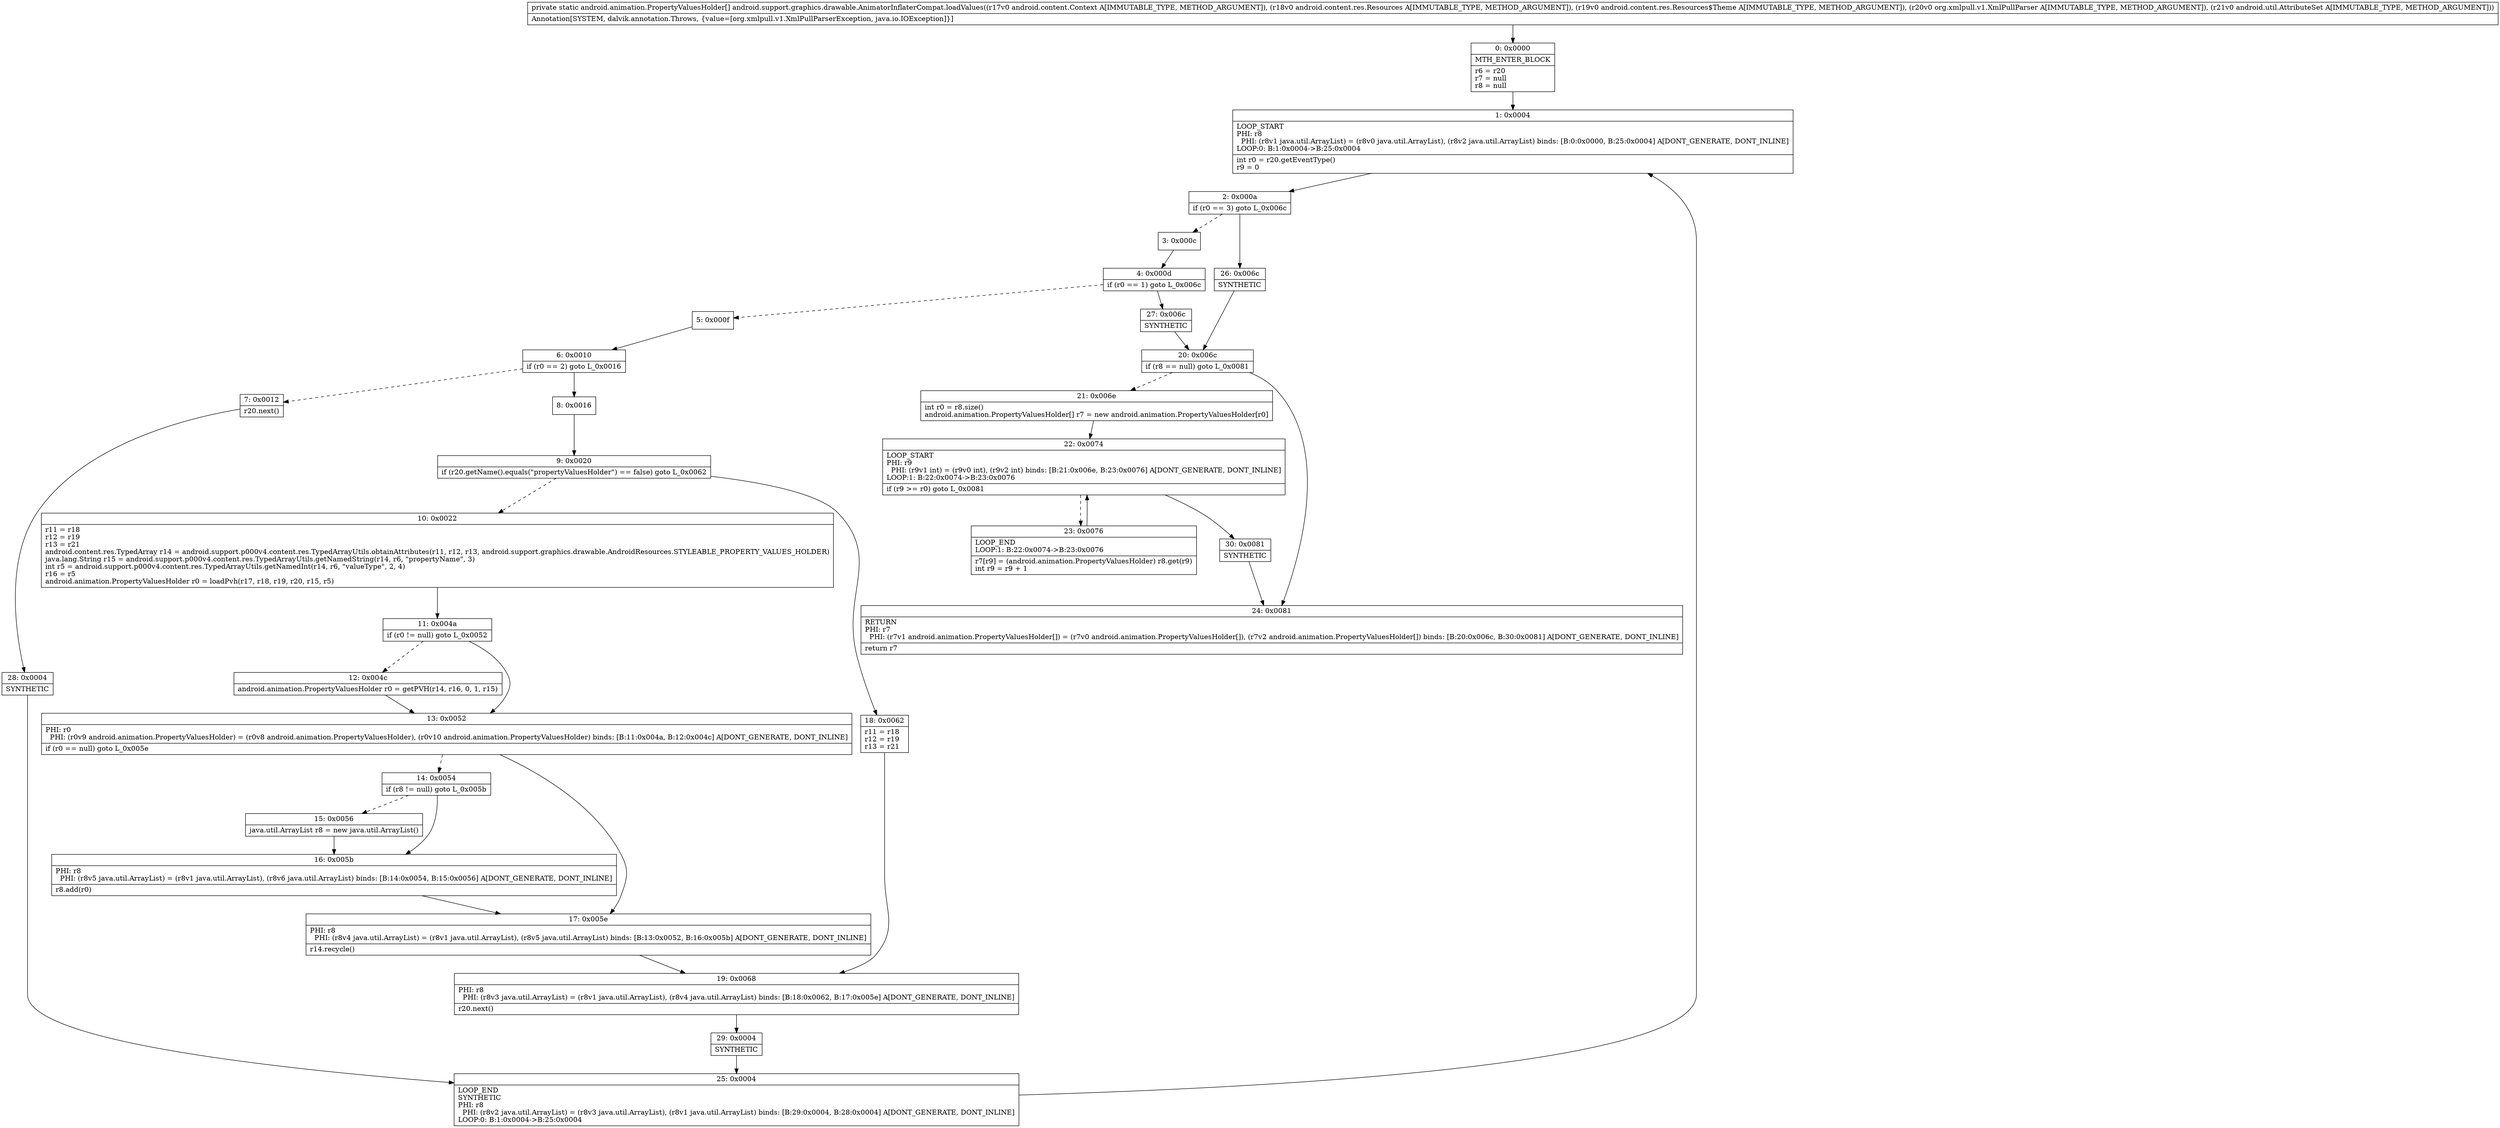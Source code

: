 digraph "CFG forandroid.support.graphics.drawable.AnimatorInflaterCompat.loadValues(Landroid\/content\/Context;Landroid\/content\/res\/Resources;Landroid\/content\/res\/Resources$Theme;Lorg\/xmlpull\/v1\/XmlPullParser;Landroid\/util\/AttributeSet;)[Landroid\/animation\/PropertyValuesHolder;" {
Node_0 [shape=record,label="{0\:\ 0x0000|MTH_ENTER_BLOCK\l|r6 = r20\lr7 = null\lr8 = null\l}"];
Node_1 [shape=record,label="{1\:\ 0x0004|LOOP_START\lPHI: r8 \l  PHI: (r8v1 java.util.ArrayList) = (r8v0 java.util.ArrayList), (r8v2 java.util.ArrayList) binds: [B:0:0x0000, B:25:0x0004] A[DONT_GENERATE, DONT_INLINE]\lLOOP:0: B:1:0x0004\-\>B:25:0x0004\l|int r0 = r20.getEventType()\lr9 = 0\l}"];
Node_2 [shape=record,label="{2\:\ 0x000a|if (r0 == 3) goto L_0x006c\l}"];
Node_3 [shape=record,label="{3\:\ 0x000c}"];
Node_4 [shape=record,label="{4\:\ 0x000d|if (r0 == 1) goto L_0x006c\l}"];
Node_5 [shape=record,label="{5\:\ 0x000f}"];
Node_6 [shape=record,label="{6\:\ 0x0010|if (r0 == 2) goto L_0x0016\l}"];
Node_7 [shape=record,label="{7\:\ 0x0012|r20.next()\l}"];
Node_8 [shape=record,label="{8\:\ 0x0016}"];
Node_9 [shape=record,label="{9\:\ 0x0020|if (r20.getName().equals(\"propertyValuesHolder\") == false) goto L_0x0062\l}"];
Node_10 [shape=record,label="{10\:\ 0x0022|r11 = r18\lr12 = r19\lr13 = r21\landroid.content.res.TypedArray r14 = android.support.p000v4.content.res.TypedArrayUtils.obtainAttributes(r11, r12, r13, android.support.graphics.drawable.AndroidResources.STYLEABLE_PROPERTY_VALUES_HOLDER)\ljava.lang.String r15 = android.support.p000v4.content.res.TypedArrayUtils.getNamedString(r14, r6, \"propertyName\", 3)\lint r5 = android.support.p000v4.content.res.TypedArrayUtils.getNamedInt(r14, r6, \"valueType\", 2, 4)\lr16 = r5\landroid.animation.PropertyValuesHolder r0 = loadPvh(r17, r18, r19, r20, r15, r5)\l}"];
Node_11 [shape=record,label="{11\:\ 0x004a|if (r0 != null) goto L_0x0052\l}"];
Node_12 [shape=record,label="{12\:\ 0x004c|android.animation.PropertyValuesHolder r0 = getPVH(r14, r16, 0, 1, r15)\l}"];
Node_13 [shape=record,label="{13\:\ 0x0052|PHI: r0 \l  PHI: (r0v9 android.animation.PropertyValuesHolder) = (r0v8 android.animation.PropertyValuesHolder), (r0v10 android.animation.PropertyValuesHolder) binds: [B:11:0x004a, B:12:0x004c] A[DONT_GENERATE, DONT_INLINE]\l|if (r0 == null) goto L_0x005e\l}"];
Node_14 [shape=record,label="{14\:\ 0x0054|if (r8 != null) goto L_0x005b\l}"];
Node_15 [shape=record,label="{15\:\ 0x0056|java.util.ArrayList r8 = new java.util.ArrayList()\l}"];
Node_16 [shape=record,label="{16\:\ 0x005b|PHI: r8 \l  PHI: (r8v5 java.util.ArrayList) = (r8v1 java.util.ArrayList), (r8v6 java.util.ArrayList) binds: [B:14:0x0054, B:15:0x0056] A[DONT_GENERATE, DONT_INLINE]\l|r8.add(r0)\l}"];
Node_17 [shape=record,label="{17\:\ 0x005e|PHI: r8 \l  PHI: (r8v4 java.util.ArrayList) = (r8v1 java.util.ArrayList), (r8v5 java.util.ArrayList) binds: [B:13:0x0052, B:16:0x005b] A[DONT_GENERATE, DONT_INLINE]\l|r14.recycle()\l}"];
Node_18 [shape=record,label="{18\:\ 0x0062|r11 = r18\lr12 = r19\lr13 = r21\l}"];
Node_19 [shape=record,label="{19\:\ 0x0068|PHI: r8 \l  PHI: (r8v3 java.util.ArrayList) = (r8v1 java.util.ArrayList), (r8v4 java.util.ArrayList) binds: [B:18:0x0062, B:17:0x005e] A[DONT_GENERATE, DONT_INLINE]\l|r20.next()\l}"];
Node_20 [shape=record,label="{20\:\ 0x006c|if (r8 == null) goto L_0x0081\l}"];
Node_21 [shape=record,label="{21\:\ 0x006e|int r0 = r8.size()\landroid.animation.PropertyValuesHolder[] r7 = new android.animation.PropertyValuesHolder[r0]\l}"];
Node_22 [shape=record,label="{22\:\ 0x0074|LOOP_START\lPHI: r9 \l  PHI: (r9v1 int) = (r9v0 int), (r9v2 int) binds: [B:21:0x006e, B:23:0x0076] A[DONT_GENERATE, DONT_INLINE]\lLOOP:1: B:22:0x0074\-\>B:23:0x0076\l|if (r9 \>= r0) goto L_0x0081\l}"];
Node_23 [shape=record,label="{23\:\ 0x0076|LOOP_END\lLOOP:1: B:22:0x0074\-\>B:23:0x0076\l|r7[r9] = (android.animation.PropertyValuesHolder) r8.get(r9)\lint r9 = r9 + 1\l}"];
Node_24 [shape=record,label="{24\:\ 0x0081|RETURN\lPHI: r7 \l  PHI: (r7v1 android.animation.PropertyValuesHolder[]) = (r7v0 android.animation.PropertyValuesHolder[]), (r7v2 android.animation.PropertyValuesHolder[]) binds: [B:20:0x006c, B:30:0x0081] A[DONT_GENERATE, DONT_INLINE]\l|return r7\l}"];
Node_25 [shape=record,label="{25\:\ 0x0004|LOOP_END\lSYNTHETIC\lPHI: r8 \l  PHI: (r8v2 java.util.ArrayList) = (r8v3 java.util.ArrayList), (r8v1 java.util.ArrayList) binds: [B:29:0x0004, B:28:0x0004] A[DONT_GENERATE, DONT_INLINE]\lLOOP:0: B:1:0x0004\-\>B:25:0x0004\l}"];
Node_26 [shape=record,label="{26\:\ 0x006c|SYNTHETIC\l}"];
Node_27 [shape=record,label="{27\:\ 0x006c|SYNTHETIC\l}"];
Node_28 [shape=record,label="{28\:\ 0x0004|SYNTHETIC\l}"];
Node_29 [shape=record,label="{29\:\ 0x0004|SYNTHETIC\l}"];
Node_30 [shape=record,label="{30\:\ 0x0081|SYNTHETIC\l}"];
MethodNode[shape=record,label="{private static android.animation.PropertyValuesHolder[] android.support.graphics.drawable.AnimatorInflaterCompat.loadValues((r17v0 android.content.Context A[IMMUTABLE_TYPE, METHOD_ARGUMENT]), (r18v0 android.content.res.Resources A[IMMUTABLE_TYPE, METHOD_ARGUMENT]), (r19v0 android.content.res.Resources$Theme A[IMMUTABLE_TYPE, METHOD_ARGUMENT]), (r20v0 org.xmlpull.v1.XmlPullParser A[IMMUTABLE_TYPE, METHOD_ARGUMENT]), (r21v0 android.util.AttributeSet A[IMMUTABLE_TYPE, METHOD_ARGUMENT]))  | Annotation[SYSTEM, dalvik.annotation.Throws, \{value=[org.xmlpull.v1.XmlPullParserException, java.io.IOException]\}]\l}"];
MethodNode -> Node_0;
Node_0 -> Node_1;
Node_1 -> Node_2;
Node_2 -> Node_3[style=dashed];
Node_2 -> Node_26;
Node_3 -> Node_4;
Node_4 -> Node_5[style=dashed];
Node_4 -> Node_27;
Node_5 -> Node_6;
Node_6 -> Node_7[style=dashed];
Node_6 -> Node_8;
Node_7 -> Node_28;
Node_8 -> Node_9;
Node_9 -> Node_10[style=dashed];
Node_9 -> Node_18;
Node_10 -> Node_11;
Node_11 -> Node_12[style=dashed];
Node_11 -> Node_13;
Node_12 -> Node_13;
Node_13 -> Node_14[style=dashed];
Node_13 -> Node_17;
Node_14 -> Node_15[style=dashed];
Node_14 -> Node_16;
Node_15 -> Node_16;
Node_16 -> Node_17;
Node_17 -> Node_19;
Node_18 -> Node_19;
Node_19 -> Node_29;
Node_20 -> Node_21[style=dashed];
Node_20 -> Node_24;
Node_21 -> Node_22;
Node_22 -> Node_23[style=dashed];
Node_22 -> Node_30;
Node_23 -> Node_22;
Node_25 -> Node_1;
Node_26 -> Node_20;
Node_27 -> Node_20;
Node_28 -> Node_25;
Node_29 -> Node_25;
Node_30 -> Node_24;
}

